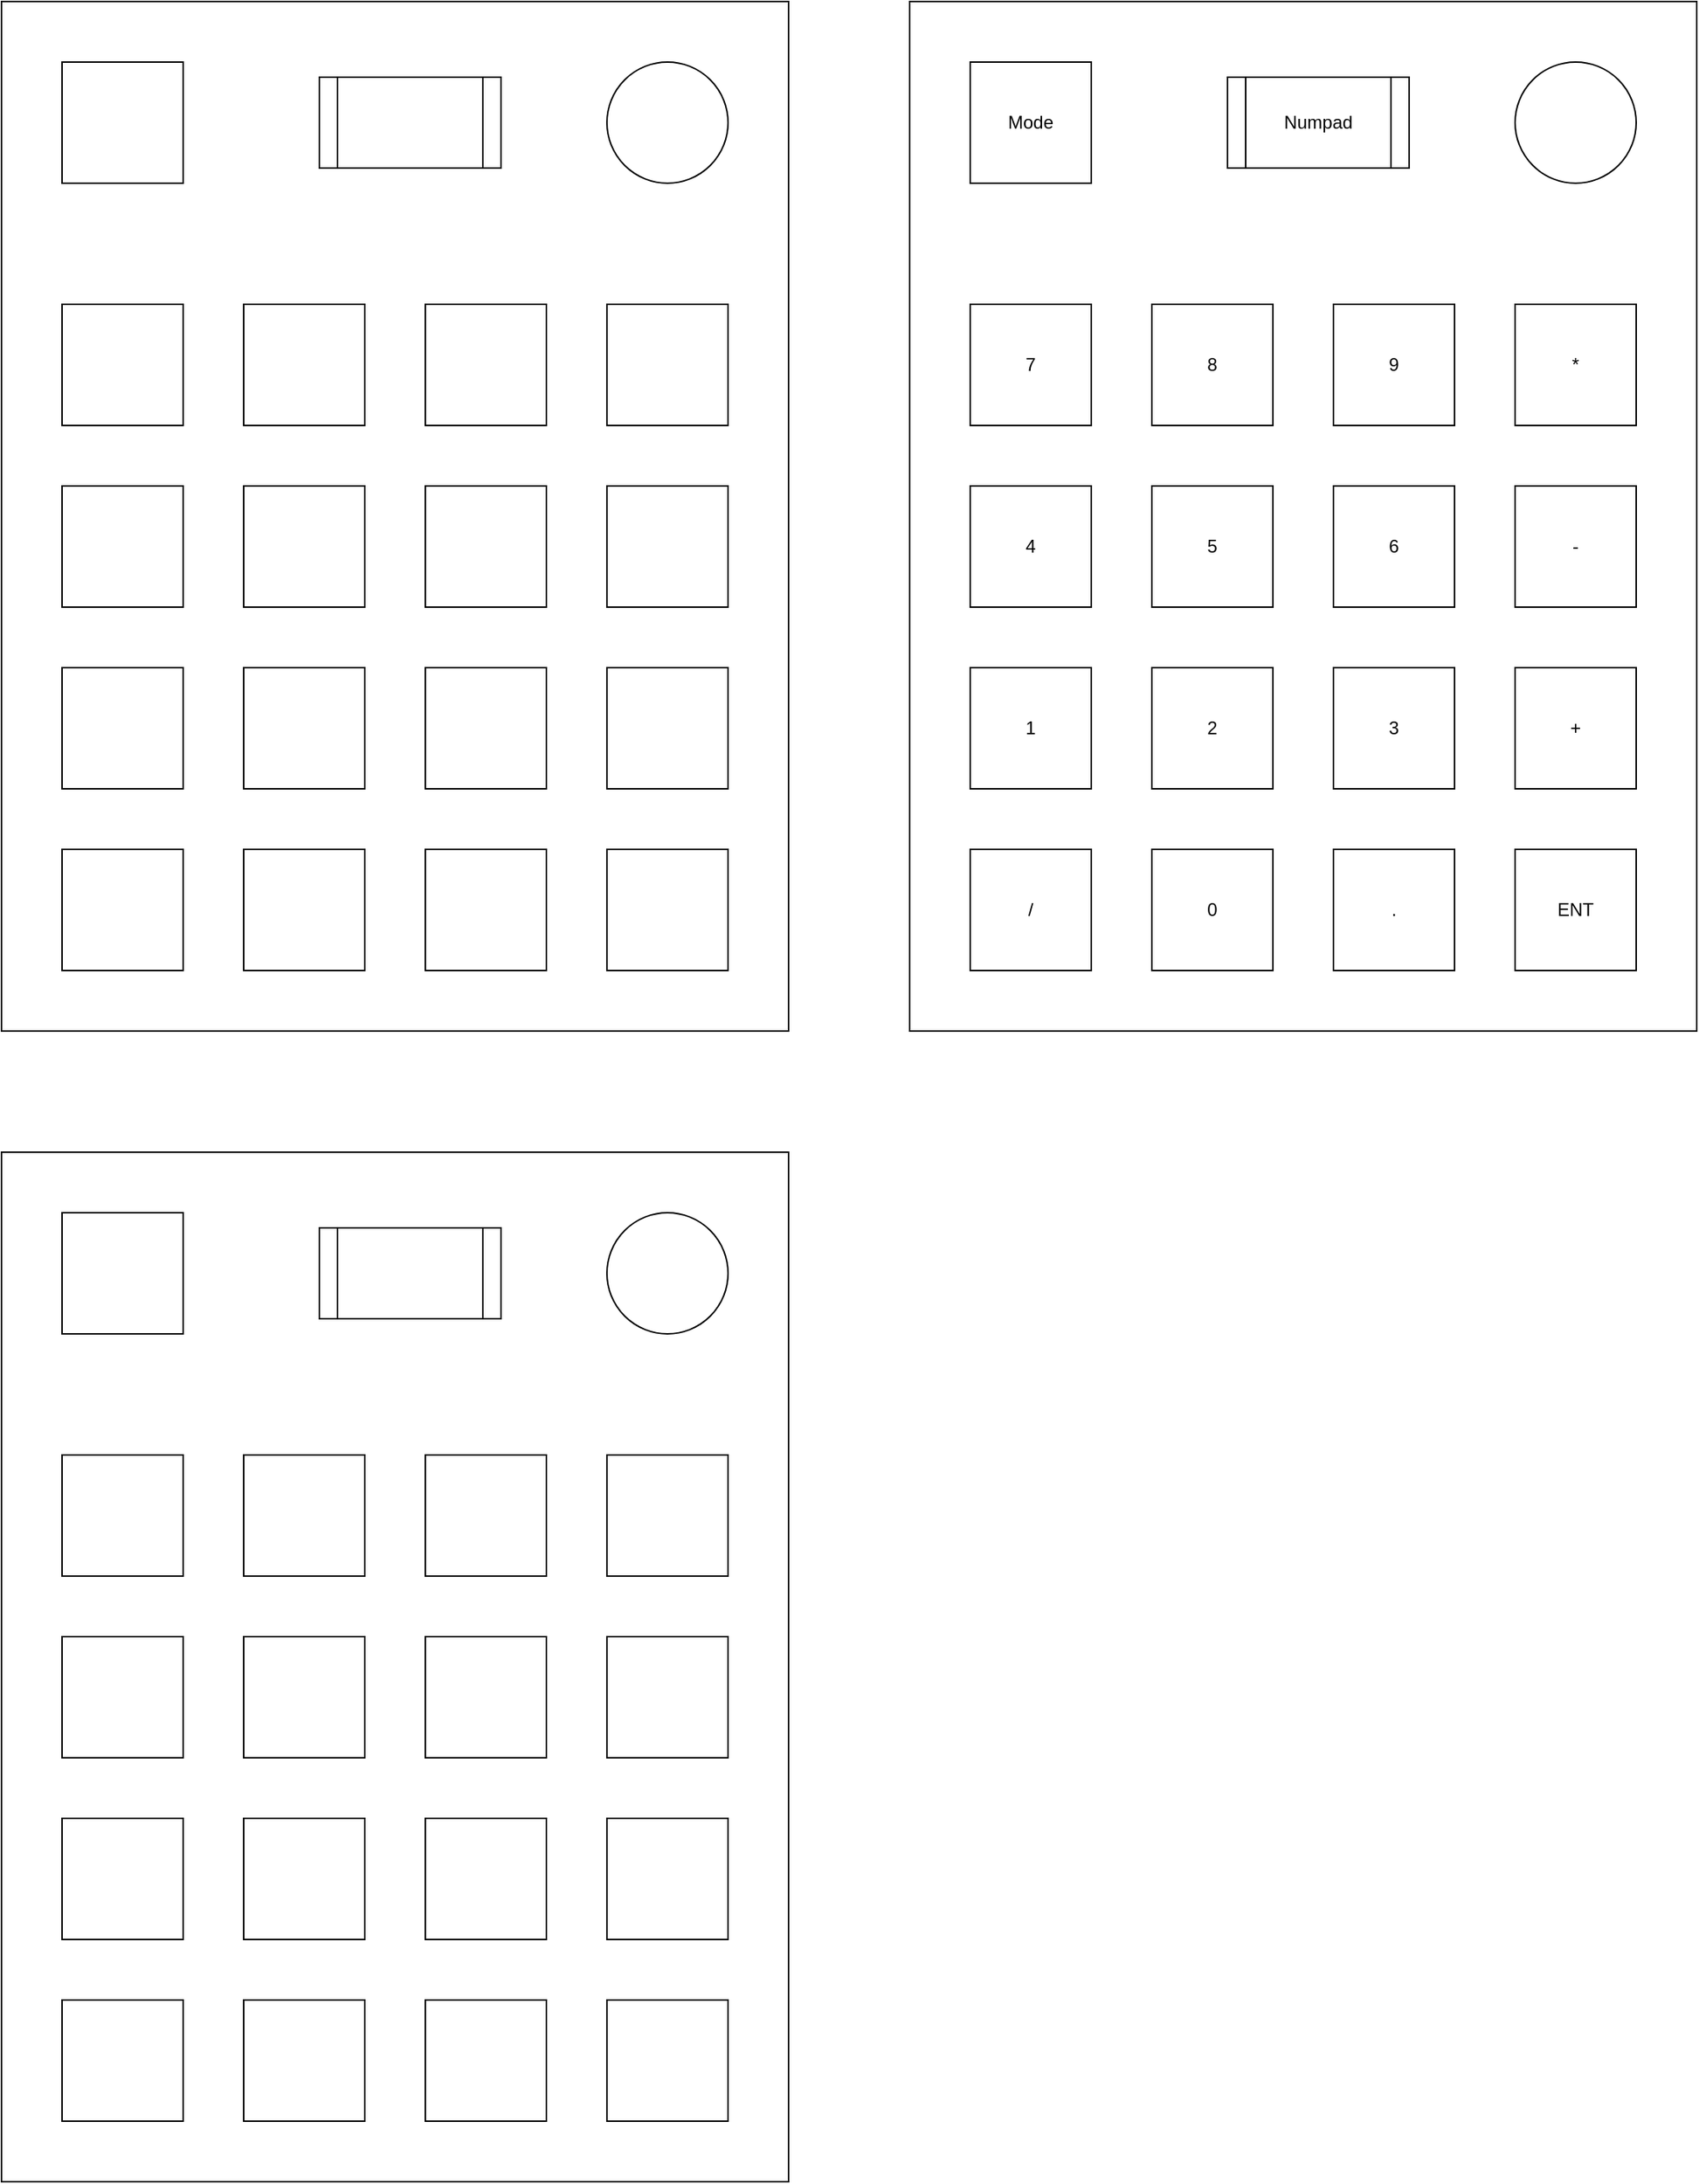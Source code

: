 <mxfile version="24.4.0" type="device">
  <diagram name="Page-1" id="cGBUmtEtpxzNX7Iw0PJk">
    <mxGraphModel dx="1687" dy="993" grid="1" gridSize="10" guides="1" tooltips="1" connect="1" arrows="1" fold="1" page="0" pageScale="1" pageWidth="850" pageHeight="1100" math="0" shadow="0">
      <root>
        <mxCell id="0" />
        <mxCell id="1" parent="0" />
        <mxCell id="977sF4-tRaXHOjKDGZVi-1" value="" style="rounded=0;whiteSpace=wrap;html=1;fillColor=none;" vertex="1" parent="1">
          <mxGeometry x="160" y="80" width="520" height="680" as="geometry" />
        </mxCell>
        <mxCell id="977sF4-tRaXHOjKDGZVi-2" value="" style="whiteSpace=wrap;html=1;aspect=fixed;" vertex="1" parent="1">
          <mxGeometry x="200" y="280" width="80" height="80" as="geometry" />
        </mxCell>
        <mxCell id="977sF4-tRaXHOjKDGZVi-3" value="" style="whiteSpace=wrap;html=1;aspect=fixed;" vertex="1" parent="1">
          <mxGeometry x="320" y="280" width="80" height="80" as="geometry" />
        </mxCell>
        <mxCell id="977sF4-tRaXHOjKDGZVi-4" value="" style="whiteSpace=wrap;html=1;aspect=fixed;" vertex="1" parent="1">
          <mxGeometry x="440" y="280" width="80" height="80" as="geometry" />
        </mxCell>
        <mxCell id="977sF4-tRaXHOjKDGZVi-5" value="" style="whiteSpace=wrap;html=1;aspect=fixed;" vertex="1" parent="1">
          <mxGeometry x="560" y="280" width="80" height="80" as="geometry" />
        </mxCell>
        <mxCell id="977sF4-tRaXHOjKDGZVi-6" value="" style="whiteSpace=wrap;html=1;aspect=fixed;" vertex="1" parent="1">
          <mxGeometry x="200" y="400" width="80" height="80" as="geometry" />
        </mxCell>
        <mxCell id="977sF4-tRaXHOjKDGZVi-7" value="" style="whiteSpace=wrap;html=1;aspect=fixed;" vertex="1" parent="1">
          <mxGeometry x="320" y="400" width="80" height="80" as="geometry" />
        </mxCell>
        <mxCell id="977sF4-tRaXHOjKDGZVi-8" value="" style="whiteSpace=wrap;html=1;aspect=fixed;" vertex="1" parent="1">
          <mxGeometry x="440" y="400" width="80" height="80" as="geometry" />
        </mxCell>
        <mxCell id="977sF4-tRaXHOjKDGZVi-9" value="" style="whiteSpace=wrap;html=1;aspect=fixed;" vertex="1" parent="1">
          <mxGeometry x="560" y="400" width="80" height="80" as="geometry" />
        </mxCell>
        <mxCell id="977sF4-tRaXHOjKDGZVi-10" value="" style="whiteSpace=wrap;html=1;aspect=fixed;" vertex="1" parent="1">
          <mxGeometry x="200" y="520" width="80" height="80" as="geometry" />
        </mxCell>
        <mxCell id="977sF4-tRaXHOjKDGZVi-11" value="" style="whiteSpace=wrap;html=1;aspect=fixed;" vertex="1" parent="1">
          <mxGeometry x="320" y="520" width="80" height="80" as="geometry" />
        </mxCell>
        <mxCell id="977sF4-tRaXHOjKDGZVi-12" value="" style="whiteSpace=wrap;html=1;aspect=fixed;" vertex="1" parent="1">
          <mxGeometry x="440" y="520" width="80" height="80" as="geometry" />
        </mxCell>
        <mxCell id="977sF4-tRaXHOjKDGZVi-13" value="" style="whiteSpace=wrap;html=1;aspect=fixed;" vertex="1" parent="1">
          <mxGeometry x="560" y="520" width="80" height="80" as="geometry" />
        </mxCell>
        <mxCell id="977sF4-tRaXHOjKDGZVi-14" value="" style="whiteSpace=wrap;html=1;aspect=fixed;" vertex="1" parent="1">
          <mxGeometry x="200" y="640" width="80" height="80" as="geometry" />
        </mxCell>
        <mxCell id="977sF4-tRaXHOjKDGZVi-15" value="" style="whiteSpace=wrap;html=1;aspect=fixed;" vertex="1" parent="1">
          <mxGeometry x="320" y="640" width="80" height="80" as="geometry" />
        </mxCell>
        <mxCell id="977sF4-tRaXHOjKDGZVi-16" value="" style="whiteSpace=wrap;html=1;aspect=fixed;" vertex="1" parent="1">
          <mxGeometry x="440" y="640" width="80" height="80" as="geometry" />
        </mxCell>
        <mxCell id="977sF4-tRaXHOjKDGZVi-17" value="" style="whiteSpace=wrap;html=1;aspect=fixed;" vertex="1" parent="1">
          <mxGeometry x="560" y="640" width="80" height="80" as="geometry" />
        </mxCell>
        <mxCell id="977sF4-tRaXHOjKDGZVi-18" value="" style="whiteSpace=wrap;html=1;aspect=fixed;" vertex="1" parent="1">
          <mxGeometry x="200" y="120" width="80" height="80" as="geometry" />
        </mxCell>
        <mxCell id="977sF4-tRaXHOjKDGZVi-19" value="" style="ellipse;whiteSpace=wrap;html=1;aspect=fixed;" vertex="1" parent="1">
          <mxGeometry x="560" y="120" width="80" height="80" as="geometry" />
        </mxCell>
        <mxCell id="977sF4-tRaXHOjKDGZVi-20" value="" style="shape=process;whiteSpace=wrap;html=1;backgroundOutline=1;" vertex="1" parent="1">
          <mxGeometry x="370" y="130" width="120" height="60" as="geometry" />
        </mxCell>
        <mxCell id="977sF4-tRaXHOjKDGZVi-21" value="" style="rounded=0;whiteSpace=wrap;html=1;fillColor=none;" vertex="1" parent="1">
          <mxGeometry x="760" y="80" width="520" height="680" as="geometry" />
        </mxCell>
        <mxCell id="977sF4-tRaXHOjKDGZVi-22" value="7" style="whiteSpace=wrap;html=1;aspect=fixed;" vertex="1" parent="1">
          <mxGeometry x="800" y="280" width="80" height="80" as="geometry" />
        </mxCell>
        <mxCell id="977sF4-tRaXHOjKDGZVi-23" value="8" style="whiteSpace=wrap;html=1;aspect=fixed;" vertex="1" parent="1">
          <mxGeometry x="920" y="280" width="80" height="80" as="geometry" />
        </mxCell>
        <mxCell id="977sF4-tRaXHOjKDGZVi-24" value="9" style="whiteSpace=wrap;html=1;aspect=fixed;" vertex="1" parent="1">
          <mxGeometry x="1040" y="280" width="80" height="80" as="geometry" />
        </mxCell>
        <mxCell id="977sF4-tRaXHOjKDGZVi-25" value="*" style="whiteSpace=wrap;html=1;aspect=fixed;" vertex="1" parent="1">
          <mxGeometry x="1160" y="280" width="80" height="80" as="geometry" />
        </mxCell>
        <mxCell id="977sF4-tRaXHOjKDGZVi-26" value="4" style="whiteSpace=wrap;html=1;aspect=fixed;" vertex="1" parent="1">
          <mxGeometry x="800" y="400" width="80" height="80" as="geometry" />
        </mxCell>
        <mxCell id="977sF4-tRaXHOjKDGZVi-27" value="5" style="whiteSpace=wrap;html=1;aspect=fixed;" vertex="1" parent="1">
          <mxGeometry x="920" y="400" width="80" height="80" as="geometry" />
        </mxCell>
        <mxCell id="977sF4-tRaXHOjKDGZVi-28" value="6" style="whiteSpace=wrap;html=1;aspect=fixed;" vertex="1" parent="1">
          <mxGeometry x="1040" y="400" width="80" height="80" as="geometry" />
        </mxCell>
        <mxCell id="977sF4-tRaXHOjKDGZVi-29" value="-" style="whiteSpace=wrap;html=1;aspect=fixed;" vertex="1" parent="1">
          <mxGeometry x="1160" y="400" width="80" height="80" as="geometry" />
        </mxCell>
        <mxCell id="977sF4-tRaXHOjKDGZVi-30" value="1" style="whiteSpace=wrap;html=1;aspect=fixed;" vertex="1" parent="1">
          <mxGeometry x="800" y="520" width="80" height="80" as="geometry" />
        </mxCell>
        <mxCell id="977sF4-tRaXHOjKDGZVi-31" value="2" style="whiteSpace=wrap;html=1;aspect=fixed;" vertex="1" parent="1">
          <mxGeometry x="920" y="520" width="80" height="80" as="geometry" />
        </mxCell>
        <mxCell id="977sF4-tRaXHOjKDGZVi-32" value="3" style="whiteSpace=wrap;html=1;aspect=fixed;" vertex="1" parent="1">
          <mxGeometry x="1040" y="520" width="80" height="80" as="geometry" />
        </mxCell>
        <mxCell id="977sF4-tRaXHOjKDGZVi-33" value="+" style="whiteSpace=wrap;html=1;aspect=fixed;" vertex="1" parent="1">
          <mxGeometry x="1160" y="520" width="80" height="80" as="geometry" />
        </mxCell>
        <mxCell id="977sF4-tRaXHOjKDGZVi-34" value="/" style="whiteSpace=wrap;html=1;aspect=fixed;" vertex="1" parent="1">
          <mxGeometry x="800" y="640" width="80" height="80" as="geometry" />
        </mxCell>
        <mxCell id="977sF4-tRaXHOjKDGZVi-35" value="0" style="whiteSpace=wrap;html=1;aspect=fixed;" vertex="1" parent="1">
          <mxGeometry x="920" y="640" width="80" height="80" as="geometry" />
        </mxCell>
        <mxCell id="977sF4-tRaXHOjKDGZVi-36" value="." style="whiteSpace=wrap;html=1;aspect=fixed;" vertex="1" parent="1">
          <mxGeometry x="1040" y="640" width="80" height="80" as="geometry" />
        </mxCell>
        <mxCell id="977sF4-tRaXHOjKDGZVi-37" value="ENT" style="whiteSpace=wrap;html=1;aspect=fixed;" vertex="1" parent="1">
          <mxGeometry x="1160" y="640" width="80" height="80" as="geometry" />
        </mxCell>
        <mxCell id="977sF4-tRaXHOjKDGZVi-38" value="Mode" style="whiteSpace=wrap;html=1;aspect=fixed;" vertex="1" parent="1">
          <mxGeometry x="800" y="120" width="80" height="80" as="geometry" />
        </mxCell>
        <mxCell id="977sF4-tRaXHOjKDGZVi-39" value="" style="ellipse;whiteSpace=wrap;html=1;aspect=fixed;" vertex="1" parent="1">
          <mxGeometry x="1160" y="120" width="80" height="80" as="geometry" />
        </mxCell>
        <mxCell id="977sF4-tRaXHOjKDGZVi-40" value="Numpad" style="shape=process;whiteSpace=wrap;html=1;backgroundOutline=1;" vertex="1" parent="1">
          <mxGeometry x="970" y="130" width="120" height="60" as="geometry" />
        </mxCell>
        <mxCell id="977sF4-tRaXHOjKDGZVi-41" value="" style="rounded=0;whiteSpace=wrap;html=1;fillColor=none;" vertex="1" parent="1">
          <mxGeometry x="160" y="840" width="520" height="680" as="geometry" />
        </mxCell>
        <mxCell id="977sF4-tRaXHOjKDGZVi-42" value="" style="whiteSpace=wrap;html=1;aspect=fixed;" vertex="1" parent="1">
          <mxGeometry x="200" y="1040" width="80" height="80" as="geometry" />
        </mxCell>
        <mxCell id="977sF4-tRaXHOjKDGZVi-43" value="" style="whiteSpace=wrap;html=1;aspect=fixed;" vertex="1" parent="1">
          <mxGeometry x="320" y="1040" width="80" height="80" as="geometry" />
        </mxCell>
        <mxCell id="977sF4-tRaXHOjKDGZVi-44" value="" style="whiteSpace=wrap;html=1;aspect=fixed;" vertex="1" parent="1">
          <mxGeometry x="440" y="1040" width="80" height="80" as="geometry" />
        </mxCell>
        <mxCell id="977sF4-tRaXHOjKDGZVi-45" value="" style="whiteSpace=wrap;html=1;aspect=fixed;" vertex="1" parent="1">
          <mxGeometry x="560" y="1040" width="80" height="80" as="geometry" />
        </mxCell>
        <mxCell id="977sF4-tRaXHOjKDGZVi-46" value="" style="whiteSpace=wrap;html=1;aspect=fixed;" vertex="1" parent="1">
          <mxGeometry x="200" y="1160" width="80" height="80" as="geometry" />
        </mxCell>
        <mxCell id="977sF4-tRaXHOjKDGZVi-47" value="" style="whiteSpace=wrap;html=1;aspect=fixed;" vertex="1" parent="1">
          <mxGeometry x="320" y="1160" width="80" height="80" as="geometry" />
        </mxCell>
        <mxCell id="977sF4-tRaXHOjKDGZVi-48" value="" style="whiteSpace=wrap;html=1;aspect=fixed;" vertex="1" parent="1">
          <mxGeometry x="440" y="1160" width="80" height="80" as="geometry" />
        </mxCell>
        <mxCell id="977sF4-tRaXHOjKDGZVi-49" value="" style="whiteSpace=wrap;html=1;aspect=fixed;" vertex="1" parent="1">
          <mxGeometry x="560" y="1160" width="80" height="80" as="geometry" />
        </mxCell>
        <mxCell id="977sF4-tRaXHOjKDGZVi-50" value="" style="whiteSpace=wrap;html=1;aspect=fixed;" vertex="1" parent="1">
          <mxGeometry x="200" y="1280" width="80" height="80" as="geometry" />
        </mxCell>
        <mxCell id="977sF4-tRaXHOjKDGZVi-51" value="" style="whiteSpace=wrap;html=1;aspect=fixed;" vertex="1" parent="1">
          <mxGeometry x="320" y="1280" width="80" height="80" as="geometry" />
        </mxCell>
        <mxCell id="977sF4-tRaXHOjKDGZVi-52" value="" style="whiteSpace=wrap;html=1;aspect=fixed;" vertex="1" parent="1">
          <mxGeometry x="440" y="1280" width="80" height="80" as="geometry" />
        </mxCell>
        <mxCell id="977sF4-tRaXHOjKDGZVi-53" value="" style="whiteSpace=wrap;html=1;aspect=fixed;" vertex="1" parent="1">
          <mxGeometry x="560" y="1280" width="80" height="80" as="geometry" />
        </mxCell>
        <mxCell id="977sF4-tRaXHOjKDGZVi-54" value="" style="whiteSpace=wrap;html=1;aspect=fixed;" vertex="1" parent="1">
          <mxGeometry x="200" y="1400" width="80" height="80" as="geometry" />
        </mxCell>
        <mxCell id="977sF4-tRaXHOjKDGZVi-55" value="" style="whiteSpace=wrap;html=1;aspect=fixed;" vertex="1" parent="1">
          <mxGeometry x="320" y="1400" width="80" height="80" as="geometry" />
        </mxCell>
        <mxCell id="977sF4-tRaXHOjKDGZVi-56" value="" style="whiteSpace=wrap;html=1;aspect=fixed;" vertex="1" parent="1">
          <mxGeometry x="440" y="1400" width="80" height="80" as="geometry" />
        </mxCell>
        <mxCell id="977sF4-tRaXHOjKDGZVi-57" value="" style="whiteSpace=wrap;html=1;aspect=fixed;" vertex="1" parent="1">
          <mxGeometry x="560" y="1400" width="80" height="80" as="geometry" />
        </mxCell>
        <mxCell id="977sF4-tRaXHOjKDGZVi-58" value="" style="whiteSpace=wrap;html=1;aspect=fixed;" vertex="1" parent="1">
          <mxGeometry x="200" y="880" width="80" height="80" as="geometry" />
        </mxCell>
        <mxCell id="977sF4-tRaXHOjKDGZVi-59" value="" style="ellipse;whiteSpace=wrap;html=1;aspect=fixed;" vertex="1" parent="1">
          <mxGeometry x="560" y="880" width="80" height="80" as="geometry" />
        </mxCell>
        <mxCell id="977sF4-tRaXHOjKDGZVi-60" value="" style="shape=process;whiteSpace=wrap;html=1;backgroundOutline=1;" vertex="1" parent="1">
          <mxGeometry x="370" y="890" width="120" height="60" as="geometry" />
        </mxCell>
      </root>
    </mxGraphModel>
  </diagram>
</mxfile>
